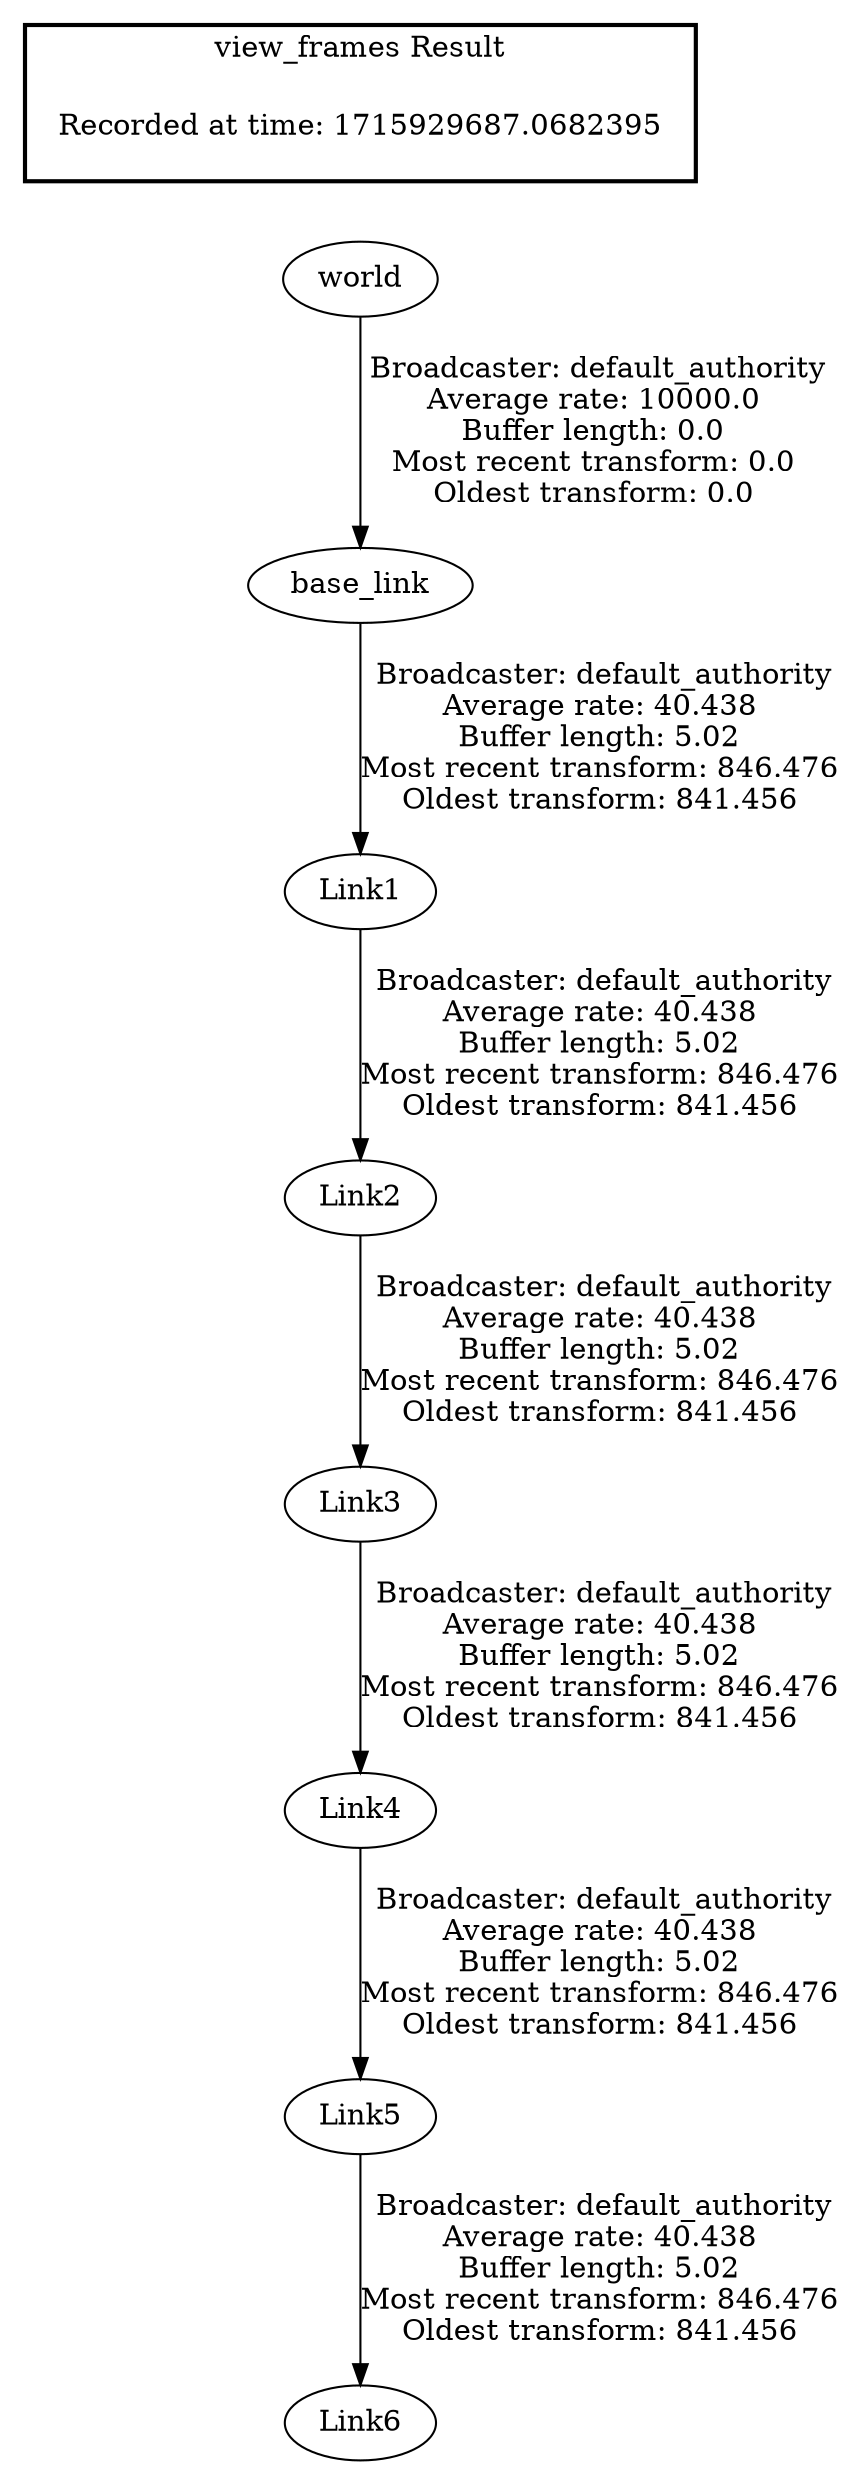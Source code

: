 digraph G {
"base_link" -> "Link1"[label=" Broadcaster: default_authority\nAverage rate: 40.438\nBuffer length: 5.02\nMost recent transform: 846.476\nOldest transform: 841.456\n"];
"world" -> "base_link"[label=" Broadcaster: default_authority\nAverage rate: 10000.0\nBuffer length: 0.0\nMost recent transform: 0.0\nOldest transform: 0.0\n"];
"Link1" -> "Link2"[label=" Broadcaster: default_authority\nAverage rate: 40.438\nBuffer length: 5.02\nMost recent transform: 846.476\nOldest transform: 841.456\n"];
"Link2" -> "Link3"[label=" Broadcaster: default_authority\nAverage rate: 40.438\nBuffer length: 5.02\nMost recent transform: 846.476\nOldest transform: 841.456\n"];
"Link3" -> "Link4"[label=" Broadcaster: default_authority\nAverage rate: 40.438\nBuffer length: 5.02\nMost recent transform: 846.476\nOldest transform: 841.456\n"];
"Link4" -> "Link5"[label=" Broadcaster: default_authority\nAverage rate: 40.438\nBuffer length: 5.02\nMost recent transform: 846.476\nOldest transform: 841.456\n"];
"Link5" -> "Link6"[label=" Broadcaster: default_authority\nAverage rate: 40.438\nBuffer length: 5.02\nMost recent transform: 846.476\nOldest transform: 841.456\n"];
edge [style=invis];
 subgraph cluster_legend { style=bold; color=black; label ="view_frames Result";
"Recorded at time: 1715929687.0682395"[ shape=plaintext ] ;
}->"world";
}